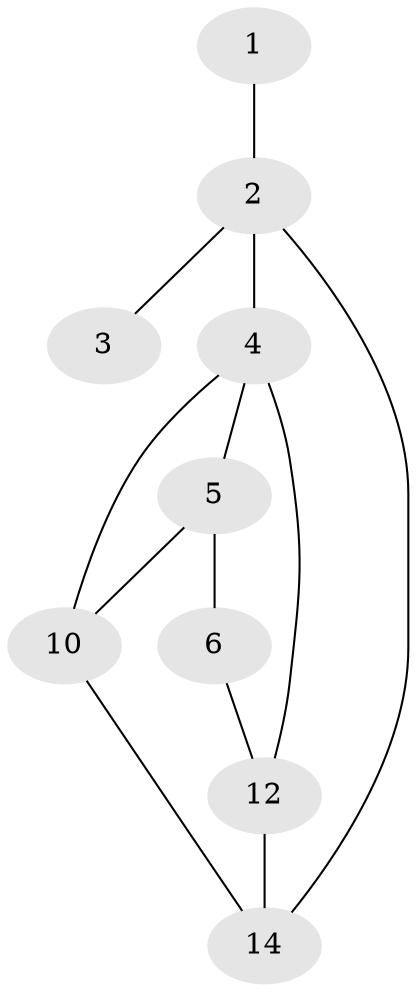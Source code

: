 // Generated by graph-tools (version 1.1) at 2025/46/02/15/25 05:46:28]
// undirected, 9 vertices, 12 edges
graph export_dot {
graph [start="1"]
  node [color=gray90,style=filled];
  1 [super="+15+20"];
  2;
  3 [super="+9+19"];
  4 [super="+7+20"];
  5 [super="+11+13"];
  6 [super="+8+17"];
  10 [super="+16"];
  12 [super="+18"];
  14 [super="+19"];
  1 -- 2;
  2 -- 3;
  2 -- 4;
  2 -- 14;
  4 -- 5;
  4 -- 10;
  4 -- 12;
  5 -- 6;
  5 -- 10;
  6 -- 12;
  10 -- 14;
  12 -- 14;
}
